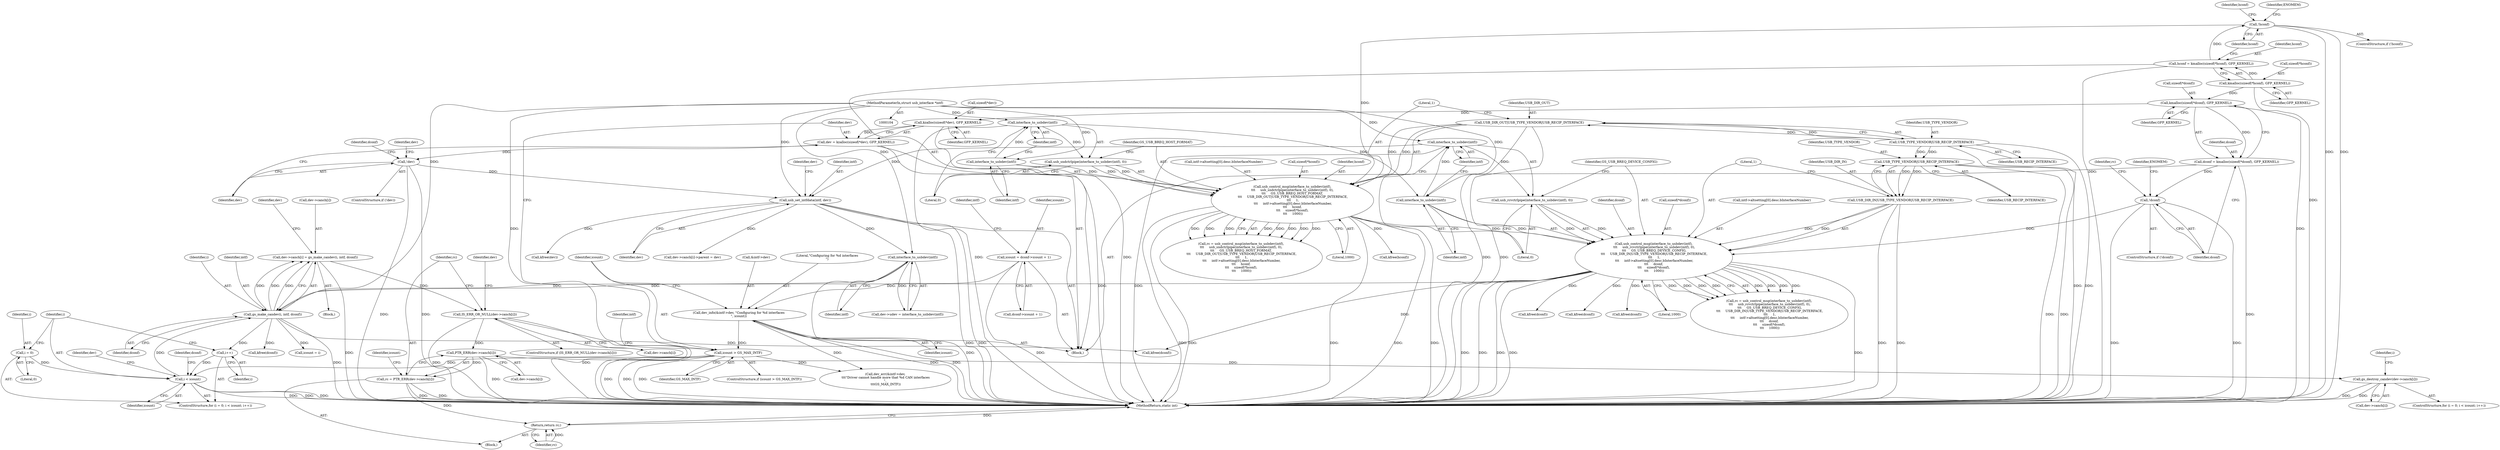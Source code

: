 digraph "0_linux_c919a3069c775c1c876bec55e00b2305d5125caa@array" {
"1000318" [label="(Call,dev->canch[i] = gs_make_candev(i, intf, dconf))"];
"1000324" [label="(Call,gs_make_candev(i, intf, dconf))"];
"1000312" [label="(Call,i < icount)"];
"1000309" [label="(Call,i = 0)"];
"1000315" [label="(Call,i++)"];
"1000256" [label="(Call,icount > GS_MAX_INTF)"];
"1000248" [label="(Call,dev_info(&intf->dev, \"Configuring for %d interfaces\n\", icount))"];
"1000241" [label="(Call,icount = dconf->icount + 1)"];
"1000306" [label="(Call,interface_to_usbdev(intf))"];
"1000299" [label="(Call,usb_set_intfdata(intf, dev))"];
"1000201" [label="(Call,interface_to_usbdev(intf))"];
"1000198" [label="(Call,interface_to_usbdev(intf))"];
"1000142" [label="(Call,interface_to_usbdev(intf))"];
"1000139" [label="(Call,interface_to_usbdev(intf))"];
"1000105" [label="(MethodParameterIn,struct usb_interface *intf)"];
"1000280" [label="(Call,!dev)"];
"1000272" [label="(Call,dev = kzalloc(sizeof(*dev), GFP_KERNEL))"];
"1000274" [label="(Call,kzalloc(sizeof(*dev), GFP_KERNEL))"];
"1000184" [label="(Call,kmalloc(sizeof(*dconf), GFP_KERNEL))"];
"1000120" [label="(Call,kmalloc(sizeof(*hconf), GFP_KERNEL))"];
"1000197" [label="(Call,usb_control_msg(interface_to_usbdev(intf),\n \t\t\t     usb_rcvctrlpipe(interface_to_usbdev(intf), 0),\n \t\t\t     GS_USB_BREQ_DEVICE_CONFIG,\n \t\t\t     USB_DIR_IN|USB_TYPE_VENDOR|USB_RECIP_INTERFACE,\n \t\t\t     1,\n \t\t\t     intf->altsetting[0].desc.bInterfaceNumber,\n\t\t\t     dconf,\n\t\t\t     sizeof(*dconf),\n \t\t\t     1000))"];
"1000200" [label="(Call,usb_rcvctrlpipe(interface_to_usbdev(intf), 0))"];
"1000205" [label="(Call,USB_DIR_IN|USB_TYPE_VENDOR|USB_RECIP_INTERFACE)"];
"1000207" [label="(Call,USB_TYPE_VENDOR|USB_RECIP_INTERFACE)"];
"1000148" [label="(Call,USB_TYPE_VENDOR|USB_RECIP_INTERFACE)"];
"1000138" [label="(Call,usb_control_msg(interface_to_usbdev(intf),\n\t\t\t     usb_sndctrlpipe(interface_to_usbdev(intf), 0),\n\t\t\t     GS_USB_BREQ_HOST_FORMAT,\n \t\t\t     USB_DIR_OUT|USB_TYPE_VENDOR|USB_RECIP_INTERFACE,\n \t\t\t     1,\n \t\t\t     intf->altsetting[0].desc.bInterfaceNumber,\n\t\t\t     hconf,\n\t\t\t     sizeof(*hconf),\n \t\t\t     1000))"];
"1000141" [label="(Call,usb_sndctrlpipe(interface_to_usbdev(intf), 0))"];
"1000146" [label="(Call,USB_DIR_OUT|USB_TYPE_VENDOR|USB_RECIP_INTERFACE)"];
"1000126" [label="(Call,!hconf)"];
"1000118" [label="(Call,hconf = kmalloc(sizeof(*hconf), GFP_KERNEL))"];
"1000190" [label="(Call,!dconf)"];
"1000182" [label="(Call,dconf = kmalloc(sizeof(*dconf), GFP_KERNEL))"];
"1000329" [label="(Call,IS_ERR_OR_NULL(dev->canch[i]))"];
"1000338" [label="(Call,PTR_ERR(dev->canch[i]))"];
"1000336" [label="(Call,rc = PTR_ERR(dev->canch[i]))"];
"1000371" [label="(Return,return rc;)"];
"1000356" [label="(Call,gs_destroy_candev(dev->canch[i]))"];
"1000369" [label="(Call,kfree(dev))"];
"1000325" [label="(Identifier,i)"];
"1000221" [label="(Call,sizeof(*dconf))"];
"1000148" [label="(Call,USB_TYPE_VENDOR|USB_RECIP_INTERFACE)"];
"1000317" [label="(Block,)"];
"1000273" [label="(Identifier,dev)"];
"1000133" [label="(Identifier,hconf)"];
"1000165" [label="(Literal,1000)"];
"1000309" [label="(Call,i = 0)"];
"1000272" [label="(Call,dev = kzalloc(sizeof(*dev), GFP_KERNEL))"];
"1000275" [label="(Call,sizeof(*dev))"];
"1000345" [label="(Identifier,icount)"];
"1000209" [label="(Identifier,USB_RECIP_INTERFACE)"];
"1000124" [label="(Identifier,GFP_KERNEL)"];
"1000339" [label="(Call,dev->canch[i])"];
"1000147" [label="(Identifier,USB_DIR_OUT)"];
"1000185" [label="(Call,sizeof(*dconf))"];
"1000194" [label="(Identifier,ENOMEM)"];
"1000208" [label="(Identifier,USB_TYPE_VENDOR)"];
"1000118" [label="(Call,hconf = kmalloc(sizeof(*hconf), GFP_KERNEL))"];
"1000150" [label="(Identifier,USB_RECIP_INTERFACE)"];
"1000182" [label="(Call,dconf = kmalloc(sizeof(*dconf), GFP_KERNEL))"];
"1000139" [label="(Call,interface_to_usbdev(intf))"];
"1000255" [label="(ControlStructure,if (icount > GS_MAX_INTF))"];
"1000190" [label="(Call,!dconf)"];
"1000162" [label="(Call,sizeof(*hconf))"];
"1000126" [label="(Call,!hconf)"];
"1000138" [label="(Call,usb_control_msg(interface_to_usbdev(intf),\n\t\t\t     usb_sndctrlpipe(interface_to_usbdev(intf), 0),\n\t\t\t     GS_USB_BREQ_HOST_FORMAT,\n \t\t\t     USB_DIR_OUT|USB_TYPE_VENDOR|USB_RECIP_INTERFACE,\n \t\t\t     1,\n \t\t\t     intf->altsetting[0].desc.bInterfaceNumber,\n\t\t\t     hconf,\n\t\t\t     sizeof(*hconf),\n \t\t\t     1000))"];
"1000383" [label="(Identifier,dconf)"];
"1000321" [label="(Identifier,dev)"];
"1000284" [label="(Identifier,dconf)"];
"1000263" [label="(Identifier,intf)"];
"1000338" [label="(Call,PTR_ERR(dev->canch[i]))"];
"1000260" [label="(Call,dev_err(&intf->dev,\n \t\t\t\"Driver cannot handle more that %d CAN interfaces\n\",\n \t\t\tGS_MAX_INTF))"];
"1000315" [label="(Call,i++)"];
"1000125" [label="(ControlStructure,if (!hconf))"];
"1000204" [label="(Identifier,GS_USB_BREQ_DEVICE_CONFIG)"];
"1000161" [label="(Identifier,hconf)"];
"1000127" [label="(Identifier,hconf)"];
"1000196" [label="(Identifier,rc)"];
"1000191" [label="(Identifier,dconf)"];
"1000307" [label="(Identifier,intf)"];
"1000281" [label="(Identifier,dev)"];
"1000195" [label="(Call,rc = usb_control_msg(interface_to_usbdev(intf),\n \t\t\t     usb_rcvctrlpipe(interface_to_usbdev(intf), 0),\n \t\t\t     GS_USB_BREQ_DEVICE_CONFIG,\n \t\t\t     USB_DIR_IN|USB_TYPE_VENDOR|USB_RECIP_INTERFACE,\n \t\t\t     1,\n \t\t\t     intf->altsetting[0].desc.bInterfaceNumber,\n\t\t\t     dconf,\n\t\t\t     sizeof(*dconf),\n \t\t\t     1000))"];
"1000318" [label="(Call,dev->canch[i] = gs_make_candev(i, intf, dconf))"];
"1000237" [label="(Call,kfree(dconf))"];
"1000203" [label="(Literal,0)"];
"1000377" [label="(Identifier,dev)"];
"1000251" [label="(Identifier,intf)"];
"1000205" [label="(Call,USB_DIR_IN|USB_TYPE_VENDOR|USB_RECIP_INTERFACE)"];
"1000140" [label="(Identifier,intf)"];
"1000256" [label="(Call,icount > GS_MAX_INTF)"];
"1000141" [label="(Call,usb_sndctrlpipe(interface_to_usbdev(intf), 0))"];
"1000242" [label="(Identifier,icount)"];
"1000373" [label="(Call,dev->canch[i]->parent = dev)"];
"1000202" [label="(Identifier,intf)"];
"1000149" [label="(Identifier,USB_TYPE_VENDOR)"];
"1000249" [label="(Call,&intf->dev)"];
"1000210" [label="(Literal,1)"];
"1000330" [label="(Call,dev->canch[i])"];
"1000130" [label="(Identifier,ENOMEM)"];
"1000278" [label="(Identifier,GFP_KERNEL)"];
"1000258" [label="(Identifier,GS_MAX_INTF)"];
"1000344" [label="(Call,icount = i)"];
"1000201" [label="(Call,interface_to_usbdev(intf))"];
"1000347" [label="(ControlStructure,for (i = 0; i < icount; i++))"];
"1000143" [label="(Identifier,intf)"];
"1000146" [label="(Call,USB_DIR_OUT|USB_TYPE_VENDOR|USB_RECIP_INTERFACE)"];
"1000151" [label="(Literal,1)"];
"1000312" [label="(Call,i < icount)"];
"1000283" [label="(Call,kfree(dconf))"];
"1000332" [label="(Identifier,dev)"];
"1000316" [label="(Identifier,i)"];
"1000243" [label="(Call,dconf->icount + 1)"];
"1000311" [label="(Literal,0)"];
"1000314" [label="(Identifier,icount)"];
"1000326" [label="(Identifier,intf)"];
"1000248" [label="(Call,dev_info(&intf->dev, \"Configuring for %d interfaces\n\", icount))"];
"1000120" [label="(Call,kmalloc(sizeof(*hconf), GFP_KERNEL))"];
"1000189" [label="(ControlStructure,if (!dconf))"];
"1000142" [label="(Call,interface_to_usbdev(intf))"];
"1000198" [label="(Call,interface_to_usbdev(intf))"];
"1000152" [label="(Call,intf->altsetting[0].desc.bInterfaceNumber)"];
"1000327" [label="(Identifier,dconf)"];
"1000301" [label="(Identifier,dev)"];
"1000302" [label="(Call,dev->udev = interface_to_usbdev(intf))"];
"1000336" [label="(Call,rc = PTR_ERR(dev->canch[i]))"];
"1000328" [label="(ControlStructure,if (IS_ERR_OR_NULL(dev->canch[i])))"];
"1000372" [label="(Identifier,rc)"];
"1000337" [label="(Identifier,rc)"];
"1000121" [label="(Call,sizeof(*hconf))"];
"1000119" [label="(Identifier,hconf)"];
"1000280" [label="(Call,!dev)"];
"1000183" [label="(Identifier,dconf)"];
"1000386" [label="(MethodReturn,static int)"];
"1000257" [label="(Identifier,icount)"];
"1000267" [label="(Call,kfree(dconf))"];
"1000299" [label="(Call,usb_set_intfdata(intf, dev))"];
"1000300" [label="(Identifier,intf)"];
"1000211" [label="(Call,intf->altsetting[0].desc.bInterfaceNumber)"];
"1000206" [label="(Identifier,USB_DIR_IN)"];
"1000241" [label="(Call,icount = dconf->icount + 1)"];
"1000166" [label="(Call,kfree(hconf))"];
"1000184" [label="(Call,kmalloc(sizeof(*dconf), GFP_KERNEL))"];
"1000136" [label="(Call,rc = usb_control_msg(interface_to_usbdev(intf),\n\t\t\t     usb_sndctrlpipe(interface_to_usbdev(intf), 0),\n\t\t\t     GS_USB_BREQ_HOST_FORMAT,\n \t\t\t     USB_DIR_OUT|USB_TYPE_VENDOR|USB_RECIP_INTERFACE,\n \t\t\t     1,\n \t\t\t     intf->altsetting[0].desc.bInterfaceNumber,\n\t\t\t     hconf,\n\t\t\t     sizeof(*hconf),\n \t\t\t     1000))"];
"1000329" [label="(Call,IS_ERR_OR_NULL(dev->canch[i]))"];
"1000279" [label="(ControlStructure,if (!dev))"];
"1000224" [label="(Literal,1000)"];
"1000355" [label="(Identifier,i)"];
"1000274" [label="(Call,kzalloc(sizeof(*dev), GFP_KERNEL))"];
"1000367" [label="(Call,kfree(dconf))"];
"1000304" [label="(Identifier,dev)"];
"1000107" [label="(Block,)"];
"1000145" [label="(Identifier,GS_USB_BREQ_HOST_FORMAT)"];
"1000199" [label="(Identifier,intf)"];
"1000306" [label="(Call,interface_to_usbdev(intf))"];
"1000144" [label="(Literal,0)"];
"1000356" [label="(Call,gs_destroy_candev(dev->canch[i]))"];
"1000357" [label="(Call,dev->canch[i])"];
"1000188" [label="(Identifier,GFP_KERNEL)"];
"1000200" [label="(Call,usb_rcvctrlpipe(interface_to_usbdev(intf), 0))"];
"1000313" [label="(Identifier,i)"];
"1000220" [label="(Identifier,dconf)"];
"1000310" [label="(Identifier,i)"];
"1000207" [label="(Call,USB_TYPE_VENDOR|USB_RECIP_INTERFACE)"];
"1000371" [label="(Return,return rc;)"];
"1000382" [label="(Call,kfree(dconf))"];
"1000291" [label="(Identifier,dev)"];
"1000253" [label="(Literal,\"Configuring for %d interfaces\n\")"];
"1000197" [label="(Call,usb_control_msg(interface_to_usbdev(intf),\n \t\t\t     usb_rcvctrlpipe(interface_to_usbdev(intf), 0),\n \t\t\t     GS_USB_BREQ_DEVICE_CONFIG,\n \t\t\t     USB_DIR_IN|USB_TYPE_VENDOR|USB_RECIP_INTERFACE,\n \t\t\t     1,\n \t\t\t     intf->altsetting[0].desc.bInterfaceNumber,\n\t\t\t     dconf,\n\t\t\t     sizeof(*dconf),\n \t\t\t     1000))"];
"1000319" [label="(Call,dev->canch[i])"];
"1000105" [label="(MethodParameterIn,struct usb_interface *intf)"];
"1000254" [label="(Identifier,icount)"];
"1000324" [label="(Call,gs_make_candev(i, intf, dconf))"];
"1000308" [label="(ControlStructure,for (i = 0; i < icount; i++))"];
"1000335" [label="(Block,)"];
"1000318" -> "1000317"  [label="AST: "];
"1000318" -> "1000324"  [label="CFG: "];
"1000319" -> "1000318"  [label="AST: "];
"1000324" -> "1000318"  [label="AST: "];
"1000332" -> "1000318"  [label="CFG: "];
"1000318" -> "1000386"  [label="DDG: "];
"1000324" -> "1000318"  [label="DDG: "];
"1000324" -> "1000318"  [label="DDG: "];
"1000324" -> "1000318"  [label="DDG: "];
"1000318" -> "1000329"  [label="DDG: "];
"1000324" -> "1000327"  [label="CFG: "];
"1000325" -> "1000324"  [label="AST: "];
"1000326" -> "1000324"  [label="AST: "];
"1000327" -> "1000324"  [label="AST: "];
"1000324" -> "1000386"  [label="DDG: "];
"1000324" -> "1000315"  [label="DDG: "];
"1000312" -> "1000324"  [label="DDG: "];
"1000306" -> "1000324"  [label="DDG: "];
"1000105" -> "1000324"  [label="DDG: "];
"1000197" -> "1000324"  [label="DDG: "];
"1000324" -> "1000344"  [label="DDG: "];
"1000324" -> "1000367"  [label="DDG: "];
"1000324" -> "1000382"  [label="DDG: "];
"1000312" -> "1000308"  [label="AST: "];
"1000312" -> "1000314"  [label="CFG: "];
"1000313" -> "1000312"  [label="AST: "];
"1000314" -> "1000312"  [label="AST: "];
"1000321" -> "1000312"  [label="CFG: "];
"1000383" -> "1000312"  [label="CFG: "];
"1000312" -> "1000386"  [label="DDG: "];
"1000312" -> "1000386"  [label="DDG: "];
"1000312" -> "1000386"  [label="DDG: "];
"1000309" -> "1000312"  [label="DDG: "];
"1000315" -> "1000312"  [label="DDG: "];
"1000256" -> "1000312"  [label="DDG: "];
"1000309" -> "1000308"  [label="AST: "];
"1000309" -> "1000311"  [label="CFG: "];
"1000310" -> "1000309"  [label="AST: "];
"1000311" -> "1000309"  [label="AST: "];
"1000313" -> "1000309"  [label="CFG: "];
"1000315" -> "1000308"  [label="AST: "];
"1000315" -> "1000316"  [label="CFG: "];
"1000316" -> "1000315"  [label="AST: "];
"1000313" -> "1000315"  [label="CFG: "];
"1000256" -> "1000255"  [label="AST: "];
"1000256" -> "1000258"  [label="CFG: "];
"1000257" -> "1000256"  [label="AST: "];
"1000258" -> "1000256"  [label="AST: "];
"1000263" -> "1000256"  [label="CFG: "];
"1000273" -> "1000256"  [label="CFG: "];
"1000256" -> "1000386"  [label="DDG: "];
"1000256" -> "1000386"  [label="DDG: "];
"1000256" -> "1000386"  [label="DDG: "];
"1000248" -> "1000256"  [label="DDG: "];
"1000256" -> "1000260"  [label="DDG: "];
"1000248" -> "1000107"  [label="AST: "];
"1000248" -> "1000254"  [label="CFG: "];
"1000249" -> "1000248"  [label="AST: "];
"1000253" -> "1000248"  [label="AST: "];
"1000254" -> "1000248"  [label="AST: "];
"1000257" -> "1000248"  [label="CFG: "];
"1000248" -> "1000386"  [label="DDG: "];
"1000248" -> "1000386"  [label="DDG: "];
"1000241" -> "1000248"  [label="DDG: "];
"1000248" -> "1000260"  [label="DDG: "];
"1000241" -> "1000107"  [label="AST: "];
"1000241" -> "1000243"  [label="CFG: "];
"1000242" -> "1000241"  [label="AST: "];
"1000243" -> "1000241"  [label="AST: "];
"1000251" -> "1000241"  [label="CFG: "];
"1000241" -> "1000386"  [label="DDG: "];
"1000306" -> "1000302"  [label="AST: "];
"1000306" -> "1000307"  [label="CFG: "];
"1000307" -> "1000306"  [label="AST: "];
"1000302" -> "1000306"  [label="CFG: "];
"1000306" -> "1000386"  [label="DDG: "];
"1000306" -> "1000302"  [label="DDG: "];
"1000299" -> "1000306"  [label="DDG: "];
"1000105" -> "1000306"  [label="DDG: "];
"1000299" -> "1000107"  [label="AST: "];
"1000299" -> "1000301"  [label="CFG: "];
"1000300" -> "1000299"  [label="AST: "];
"1000301" -> "1000299"  [label="AST: "];
"1000304" -> "1000299"  [label="CFG: "];
"1000299" -> "1000386"  [label="DDG: "];
"1000299" -> "1000386"  [label="DDG: "];
"1000201" -> "1000299"  [label="DDG: "];
"1000105" -> "1000299"  [label="DDG: "];
"1000280" -> "1000299"  [label="DDG: "];
"1000299" -> "1000369"  [label="DDG: "];
"1000299" -> "1000373"  [label="DDG: "];
"1000201" -> "1000200"  [label="AST: "];
"1000201" -> "1000202"  [label="CFG: "];
"1000202" -> "1000201"  [label="AST: "];
"1000203" -> "1000201"  [label="CFG: "];
"1000201" -> "1000386"  [label="DDG: "];
"1000201" -> "1000200"  [label="DDG: "];
"1000198" -> "1000201"  [label="DDG: "];
"1000105" -> "1000201"  [label="DDG: "];
"1000198" -> "1000197"  [label="AST: "];
"1000198" -> "1000199"  [label="CFG: "];
"1000199" -> "1000198"  [label="AST: "];
"1000202" -> "1000198"  [label="CFG: "];
"1000198" -> "1000197"  [label="DDG: "];
"1000142" -> "1000198"  [label="DDG: "];
"1000105" -> "1000198"  [label="DDG: "];
"1000142" -> "1000141"  [label="AST: "];
"1000142" -> "1000143"  [label="CFG: "];
"1000143" -> "1000142"  [label="AST: "];
"1000144" -> "1000142"  [label="CFG: "];
"1000142" -> "1000386"  [label="DDG: "];
"1000142" -> "1000141"  [label="DDG: "];
"1000139" -> "1000142"  [label="DDG: "];
"1000105" -> "1000142"  [label="DDG: "];
"1000139" -> "1000138"  [label="AST: "];
"1000139" -> "1000140"  [label="CFG: "];
"1000140" -> "1000139"  [label="AST: "];
"1000143" -> "1000139"  [label="CFG: "];
"1000139" -> "1000138"  [label="DDG: "];
"1000105" -> "1000139"  [label="DDG: "];
"1000105" -> "1000104"  [label="AST: "];
"1000105" -> "1000386"  [label="DDG: "];
"1000280" -> "1000279"  [label="AST: "];
"1000280" -> "1000281"  [label="CFG: "];
"1000281" -> "1000280"  [label="AST: "];
"1000284" -> "1000280"  [label="CFG: "];
"1000291" -> "1000280"  [label="CFG: "];
"1000280" -> "1000386"  [label="DDG: "];
"1000280" -> "1000386"  [label="DDG: "];
"1000272" -> "1000280"  [label="DDG: "];
"1000272" -> "1000107"  [label="AST: "];
"1000272" -> "1000274"  [label="CFG: "];
"1000273" -> "1000272"  [label="AST: "];
"1000274" -> "1000272"  [label="AST: "];
"1000281" -> "1000272"  [label="CFG: "];
"1000272" -> "1000386"  [label="DDG: "];
"1000274" -> "1000272"  [label="DDG: "];
"1000274" -> "1000278"  [label="CFG: "];
"1000275" -> "1000274"  [label="AST: "];
"1000278" -> "1000274"  [label="AST: "];
"1000274" -> "1000386"  [label="DDG: "];
"1000184" -> "1000274"  [label="DDG: "];
"1000184" -> "1000182"  [label="AST: "];
"1000184" -> "1000188"  [label="CFG: "];
"1000185" -> "1000184"  [label="AST: "];
"1000188" -> "1000184"  [label="AST: "];
"1000182" -> "1000184"  [label="CFG: "];
"1000184" -> "1000386"  [label="DDG: "];
"1000184" -> "1000182"  [label="DDG: "];
"1000120" -> "1000184"  [label="DDG: "];
"1000120" -> "1000118"  [label="AST: "];
"1000120" -> "1000124"  [label="CFG: "];
"1000121" -> "1000120"  [label="AST: "];
"1000124" -> "1000120"  [label="AST: "];
"1000118" -> "1000120"  [label="CFG: "];
"1000120" -> "1000386"  [label="DDG: "];
"1000120" -> "1000118"  [label="DDG: "];
"1000197" -> "1000195"  [label="AST: "];
"1000197" -> "1000224"  [label="CFG: "];
"1000200" -> "1000197"  [label="AST: "];
"1000204" -> "1000197"  [label="AST: "];
"1000205" -> "1000197"  [label="AST: "];
"1000210" -> "1000197"  [label="AST: "];
"1000211" -> "1000197"  [label="AST: "];
"1000220" -> "1000197"  [label="AST: "];
"1000221" -> "1000197"  [label="AST: "];
"1000224" -> "1000197"  [label="AST: "];
"1000195" -> "1000197"  [label="CFG: "];
"1000197" -> "1000386"  [label="DDG: "];
"1000197" -> "1000386"  [label="DDG: "];
"1000197" -> "1000386"  [label="DDG: "];
"1000197" -> "1000386"  [label="DDG: "];
"1000197" -> "1000386"  [label="DDG: "];
"1000197" -> "1000195"  [label="DDG: "];
"1000197" -> "1000195"  [label="DDG: "];
"1000197" -> "1000195"  [label="DDG: "];
"1000197" -> "1000195"  [label="DDG: "];
"1000197" -> "1000195"  [label="DDG: "];
"1000197" -> "1000195"  [label="DDG: "];
"1000197" -> "1000195"  [label="DDG: "];
"1000197" -> "1000195"  [label="DDG: "];
"1000200" -> "1000197"  [label="DDG: "];
"1000200" -> "1000197"  [label="DDG: "];
"1000205" -> "1000197"  [label="DDG: "];
"1000205" -> "1000197"  [label="DDG: "];
"1000138" -> "1000197"  [label="DDG: "];
"1000190" -> "1000197"  [label="DDG: "];
"1000197" -> "1000237"  [label="DDG: "];
"1000197" -> "1000267"  [label="DDG: "];
"1000197" -> "1000283"  [label="DDG: "];
"1000197" -> "1000382"  [label="DDG: "];
"1000200" -> "1000203"  [label="CFG: "];
"1000203" -> "1000200"  [label="AST: "];
"1000204" -> "1000200"  [label="CFG: "];
"1000205" -> "1000207"  [label="CFG: "];
"1000206" -> "1000205"  [label="AST: "];
"1000207" -> "1000205"  [label="AST: "];
"1000210" -> "1000205"  [label="CFG: "];
"1000205" -> "1000386"  [label="DDG: "];
"1000205" -> "1000386"  [label="DDG: "];
"1000207" -> "1000205"  [label="DDG: "];
"1000207" -> "1000205"  [label="DDG: "];
"1000207" -> "1000209"  [label="CFG: "];
"1000208" -> "1000207"  [label="AST: "];
"1000209" -> "1000207"  [label="AST: "];
"1000207" -> "1000386"  [label="DDG: "];
"1000207" -> "1000386"  [label="DDG: "];
"1000148" -> "1000207"  [label="DDG: "];
"1000148" -> "1000207"  [label="DDG: "];
"1000148" -> "1000146"  [label="AST: "];
"1000148" -> "1000150"  [label="CFG: "];
"1000149" -> "1000148"  [label="AST: "];
"1000150" -> "1000148"  [label="AST: "];
"1000146" -> "1000148"  [label="CFG: "];
"1000148" -> "1000386"  [label="DDG: "];
"1000148" -> "1000386"  [label="DDG: "];
"1000148" -> "1000146"  [label="DDG: "];
"1000148" -> "1000146"  [label="DDG: "];
"1000138" -> "1000136"  [label="AST: "];
"1000138" -> "1000165"  [label="CFG: "];
"1000141" -> "1000138"  [label="AST: "];
"1000145" -> "1000138"  [label="AST: "];
"1000146" -> "1000138"  [label="AST: "];
"1000151" -> "1000138"  [label="AST: "];
"1000152" -> "1000138"  [label="AST: "];
"1000161" -> "1000138"  [label="AST: "];
"1000162" -> "1000138"  [label="AST: "];
"1000165" -> "1000138"  [label="AST: "];
"1000136" -> "1000138"  [label="CFG: "];
"1000138" -> "1000386"  [label="DDG: "];
"1000138" -> "1000386"  [label="DDG: "];
"1000138" -> "1000386"  [label="DDG: "];
"1000138" -> "1000386"  [label="DDG: "];
"1000138" -> "1000386"  [label="DDG: "];
"1000138" -> "1000136"  [label="DDG: "];
"1000138" -> "1000136"  [label="DDG: "];
"1000138" -> "1000136"  [label="DDG: "];
"1000138" -> "1000136"  [label="DDG: "];
"1000138" -> "1000136"  [label="DDG: "];
"1000138" -> "1000136"  [label="DDG: "];
"1000138" -> "1000136"  [label="DDG: "];
"1000138" -> "1000136"  [label="DDG: "];
"1000141" -> "1000138"  [label="DDG: "];
"1000141" -> "1000138"  [label="DDG: "];
"1000146" -> "1000138"  [label="DDG: "];
"1000146" -> "1000138"  [label="DDG: "];
"1000126" -> "1000138"  [label="DDG: "];
"1000138" -> "1000166"  [label="DDG: "];
"1000141" -> "1000144"  [label="CFG: "];
"1000144" -> "1000141"  [label="AST: "];
"1000145" -> "1000141"  [label="CFG: "];
"1000147" -> "1000146"  [label="AST: "];
"1000151" -> "1000146"  [label="CFG: "];
"1000146" -> "1000386"  [label="DDG: "];
"1000146" -> "1000386"  [label="DDG: "];
"1000126" -> "1000125"  [label="AST: "];
"1000126" -> "1000127"  [label="CFG: "];
"1000127" -> "1000126"  [label="AST: "];
"1000130" -> "1000126"  [label="CFG: "];
"1000133" -> "1000126"  [label="CFG: "];
"1000126" -> "1000386"  [label="DDG: "];
"1000126" -> "1000386"  [label="DDG: "];
"1000118" -> "1000126"  [label="DDG: "];
"1000118" -> "1000107"  [label="AST: "];
"1000119" -> "1000118"  [label="AST: "];
"1000127" -> "1000118"  [label="CFG: "];
"1000118" -> "1000386"  [label="DDG: "];
"1000190" -> "1000189"  [label="AST: "];
"1000190" -> "1000191"  [label="CFG: "];
"1000191" -> "1000190"  [label="AST: "];
"1000194" -> "1000190"  [label="CFG: "];
"1000196" -> "1000190"  [label="CFG: "];
"1000190" -> "1000386"  [label="DDG: "];
"1000190" -> "1000386"  [label="DDG: "];
"1000182" -> "1000190"  [label="DDG: "];
"1000182" -> "1000107"  [label="AST: "];
"1000183" -> "1000182"  [label="AST: "];
"1000191" -> "1000182"  [label="CFG: "];
"1000182" -> "1000386"  [label="DDG: "];
"1000329" -> "1000328"  [label="AST: "];
"1000329" -> "1000330"  [label="CFG: "];
"1000330" -> "1000329"  [label="AST: "];
"1000337" -> "1000329"  [label="CFG: "];
"1000377" -> "1000329"  [label="CFG: "];
"1000329" -> "1000386"  [label="DDG: "];
"1000329" -> "1000386"  [label="DDG: "];
"1000329" -> "1000338"  [label="DDG: "];
"1000338" -> "1000336"  [label="AST: "];
"1000338" -> "1000339"  [label="CFG: "];
"1000339" -> "1000338"  [label="AST: "];
"1000336" -> "1000338"  [label="CFG: "];
"1000338" -> "1000386"  [label="DDG: "];
"1000338" -> "1000336"  [label="DDG: "];
"1000338" -> "1000356"  [label="DDG: "];
"1000336" -> "1000335"  [label="AST: "];
"1000337" -> "1000336"  [label="AST: "];
"1000345" -> "1000336"  [label="CFG: "];
"1000336" -> "1000386"  [label="DDG: "];
"1000336" -> "1000386"  [label="DDG: "];
"1000336" -> "1000371"  [label="DDG: "];
"1000371" -> "1000335"  [label="AST: "];
"1000371" -> "1000372"  [label="CFG: "];
"1000372" -> "1000371"  [label="AST: "];
"1000386" -> "1000371"  [label="CFG: "];
"1000371" -> "1000386"  [label="DDG: "];
"1000372" -> "1000371"  [label="DDG: "];
"1000356" -> "1000347"  [label="AST: "];
"1000356" -> "1000357"  [label="CFG: "];
"1000357" -> "1000356"  [label="AST: "];
"1000355" -> "1000356"  [label="CFG: "];
"1000356" -> "1000386"  [label="DDG: "];
"1000356" -> "1000386"  [label="DDG: "];
}
